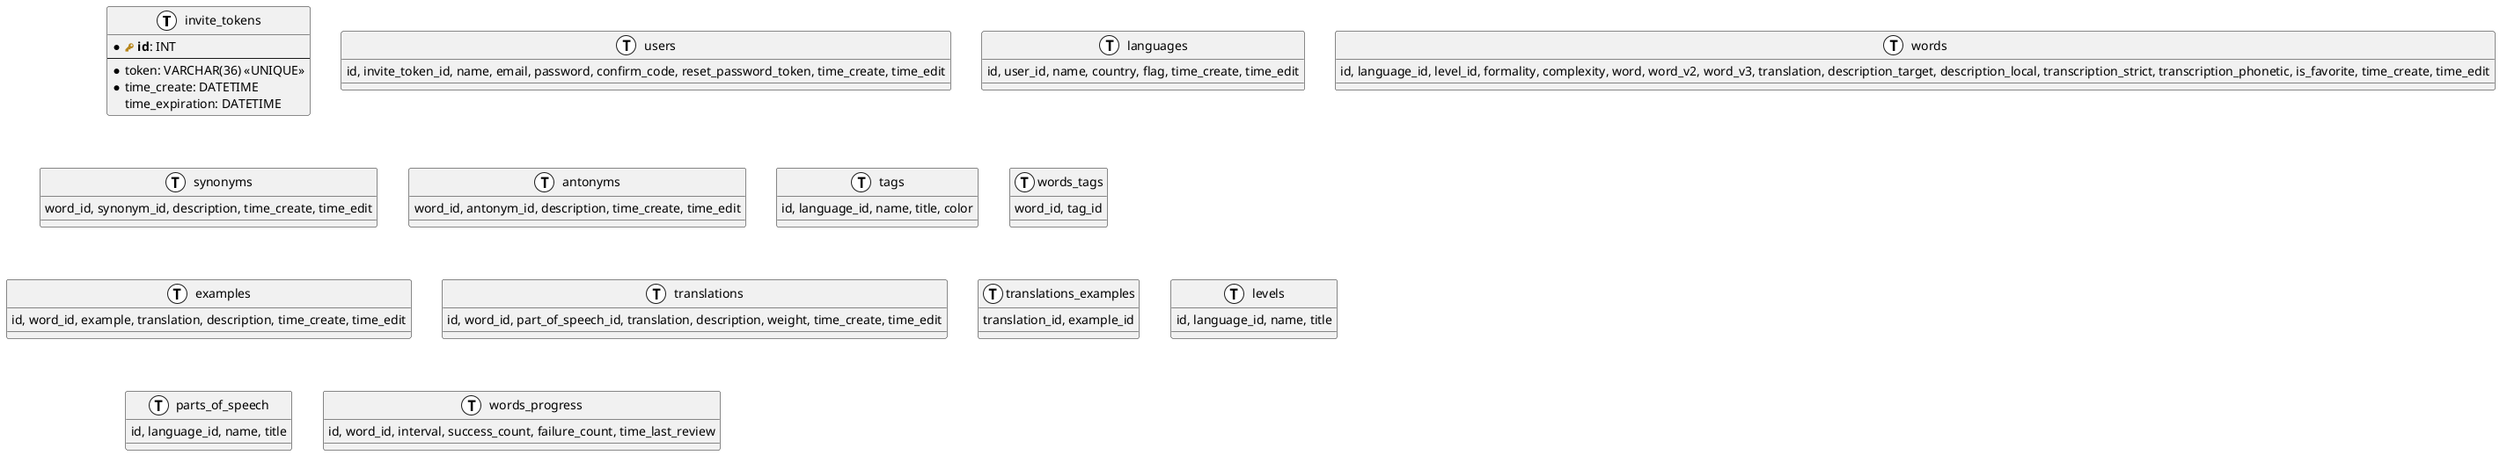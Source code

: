 @startuml dictionary
!define primary_key(x) <b><color:#b8861b><&key></color> x</b>
!define foreign_key(x) <color:#aaaaaa><&key></color> x
!define column(x) <color:#efefef><&media-record></color> x
!define table(x) entity x << (T, white) >>

table( invite_tokens ) {
  * primary_key( id ): INT
  ---
  {field} * token: VARCHAR(36) <<UNIQUE>>
  * time_create: DATETIME
  time_expiration: DATETIME
}

table( users ) {
  id, invite_token_id, name, email, password, confirm_code, reset_password_token, time_create, time_edit
}

table( languages ) {
  id, user_id, name, country, flag, time_create, time_edit
}

table( words ) {
  id, language_id, level_id, formality, complexity, word, word_v2, word_v3, translation, description_target, description_local, transcription_strict, transcription_phonetic, is_favorite, time_create, time_edit
}

table( synonyms ) {
  word_id, synonym_id, description, time_create, time_edit
}

table( antonyms ) {
  word_id, antonym_id, description, time_create, time_edit
}

table( tags ) {
  id, language_id, name, title, color
}

table( words_tags ) {
  word_id, tag_id
}

table( examples ) {
  id, word_id, example, translation, description, time_create, time_edit
}

table( translations ) {
  id, word_id, part_of_speech_id, translation, description, weight, time_create, time_edit
}

table( translations_examples ) {
  translation_id, example_id
}

table( levels ) {
  id, language_id, name, title
}

table( parts_of_speech ) {
  id, language_id, name, title
}

table( words_progress ) {
  id, word_id, interval, success_count, failure_count, time_last_review
}

@enduml